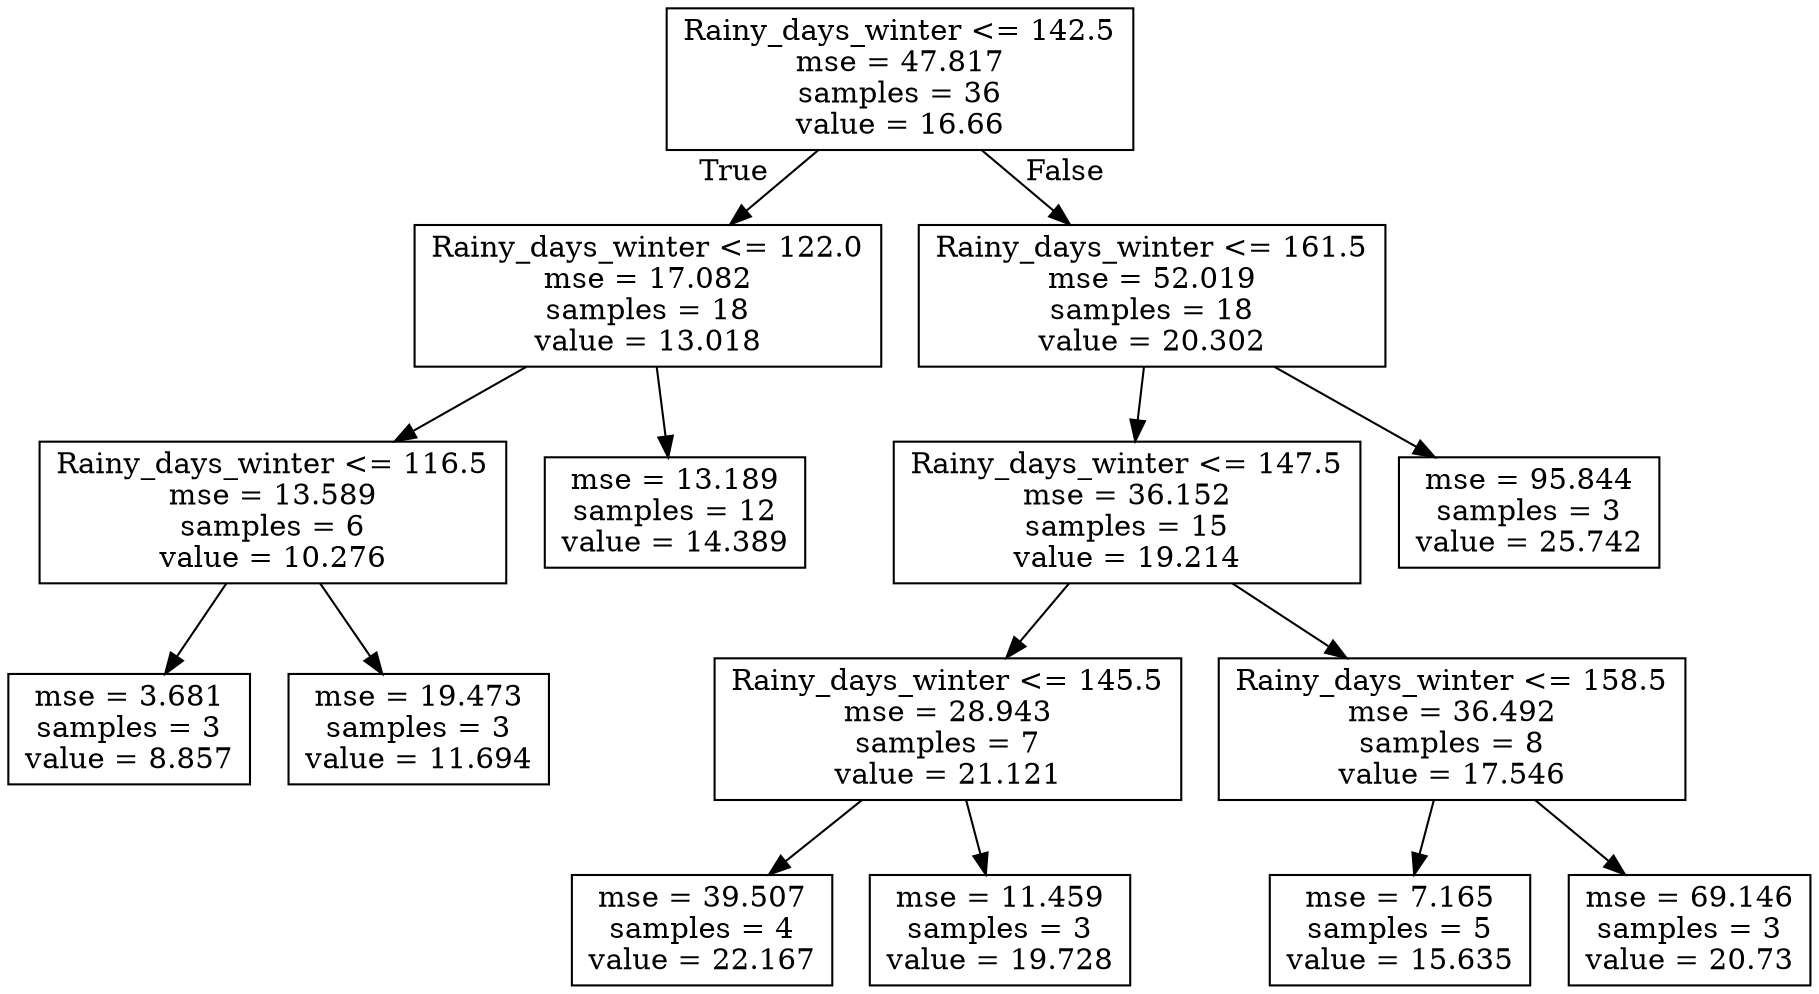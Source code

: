 digraph Tree {
node [shape=box] ;
0 [label="Rainy_days_winter <= 142.5\nmse = 47.817\nsamples = 36\nvalue = 16.66"] ;
1 [label="Rainy_days_winter <= 122.0\nmse = 17.082\nsamples = 18\nvalue = 13.018"] ;
0 -> 1 [labeldistance=2.5, labelangle=45, headlabel="True"] ;
5 [label="Rainy_days_winter <= 116.5\nmse = 13.589\nsamples = 6\nvalue = 10.276"] ;
1 -> 5 ;
11 [label="mse = 3.681\nsamples = 3\nvalue = 8.857"] ;
5 -> 11 ;
12 [label="mse = 19.473\nsamples = 3\nvalue = 11.694"] ;
5 -> 12 ;
6 [label="mse = 13.189\nsamples = 12\nvalue = 14.389"] ;
1 -> 6 ;
2 [label="Rainy_days_winter <= 161.5\nmse = 52.019\nsamples = 18\nvalue = 20.302"] ;
0 -> 2 [labeldistance=2.5, labelangle=-45, headlabel="False"] ;
3 [label="Rainy_days_winter <= 147.5\nmse = 36.152\nsamples = 15\nvalue = 19.214"] ;
2 -> 3 ;
7 [label="Rainy_days_winter <= 145.5\nmse = 28.943\nsamples = 7\nvalue = 21.121"] ;
3 -> 7 ;
13 [label="mse = 39.507\nsamples = 4\nvalue = 22.167"] ;
7 -> 13 ;
14 [label="mse = 11.459\nsamples = 3\nvalue = 19.728"] ;
7 -> 14 ;
8 [label="Rainy_days_winter <= 158.5\nmse = 36.492\nsamples = 8\nvalue = 17.546"] ;
3 -> 8 ;
9 [label="mse = 7.165\nsamples = 5\nvalue = 15.635"] ;
8 -> 9 ;
10 [label="mse = 69.146\nsamples = 3\nvalue = 20.73"] ;
8 -> 10 ;
4 [label="mse = 95.844\nsamples = 3\nvalue = 25.742"] ;
2 -> 4 ;
}